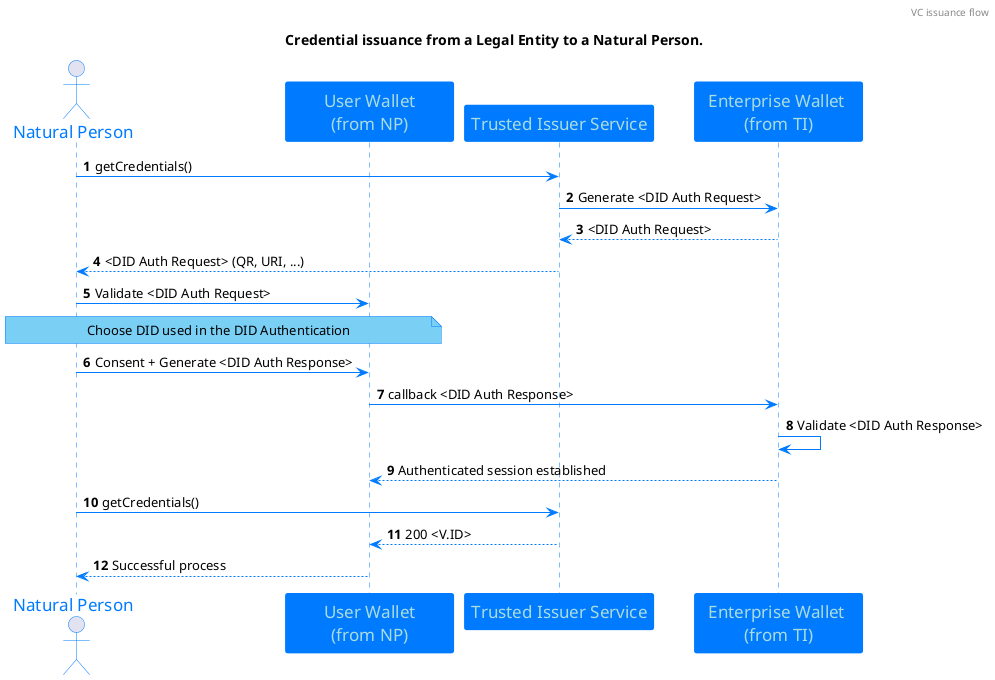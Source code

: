 @startuml
'https://plantuml.com/sequence-diagram

skinparam classFontColor 007BFF
skinparam classFontSize 12
skinparam classFontName Aapex
skinparam backgroundColor white
skinparam minClassWidth 155
skinparam nodesep 34
skinparam ranksep 70

skinparam sequence {
ArrowColor 007BFF
ActorBorderColor 007BFF
LifeLineBorderColor 007BFF
LifeLineBackgroundColor 007BFF

ParticipantBorderColor 007BFF
ParticipantBackgroundColor 007BFF
ParticipantFontName Impact
ParticipantFontSize 17
ParticipantFontColor #A9DCDF

'ActorBackgroundColor aqua
ActorFontColor 007BFF
ActorFontSize 17
ActorFontName Aapex
}

skinparam class {
BorderColor 007BFF
ArrowColor 007BFF
BackgroundColor white
}

skinparam interface {
BorderColor 007BFF
ArrowColor 007BFF
}

skinparam note {
BorderColor 007BFF
BackgroundColor 7ACFF5
}


autonumber

header VC issuance flow
title
Credential issuance from a Legal Entity to a Natural Person.
end title
autonumber
actor "Natural Person" as NP
participant "User Wallet\n(from NP)" as UW
participant "Trusted Issuer Service" as TI
participant "Enterprise Wallet \n(from TI)" as EW

NP -> TI: getCredentials()
TI -> EW: Generate <DID Auth Request>
EW --> TI: <DID Auth Request>
TI --> NP: <DID Auth Request> (QR, URI, ...)
NP -> UW: Validate <DID Auth Request>
note over NP, UW: Choose DID used in the DID Authentication
NP -> UW: Consent + Generate <DID Auth Response>
UW -> EW: callback <DID Auth Response>
EW -> EW: Validate <DID Auth Response>
EW --> UW: Authenticated session established
NP -> TI: getCredentials()
TI --> UW: 200 <V.ID>
UW --> NP: Successful process
@enduml
